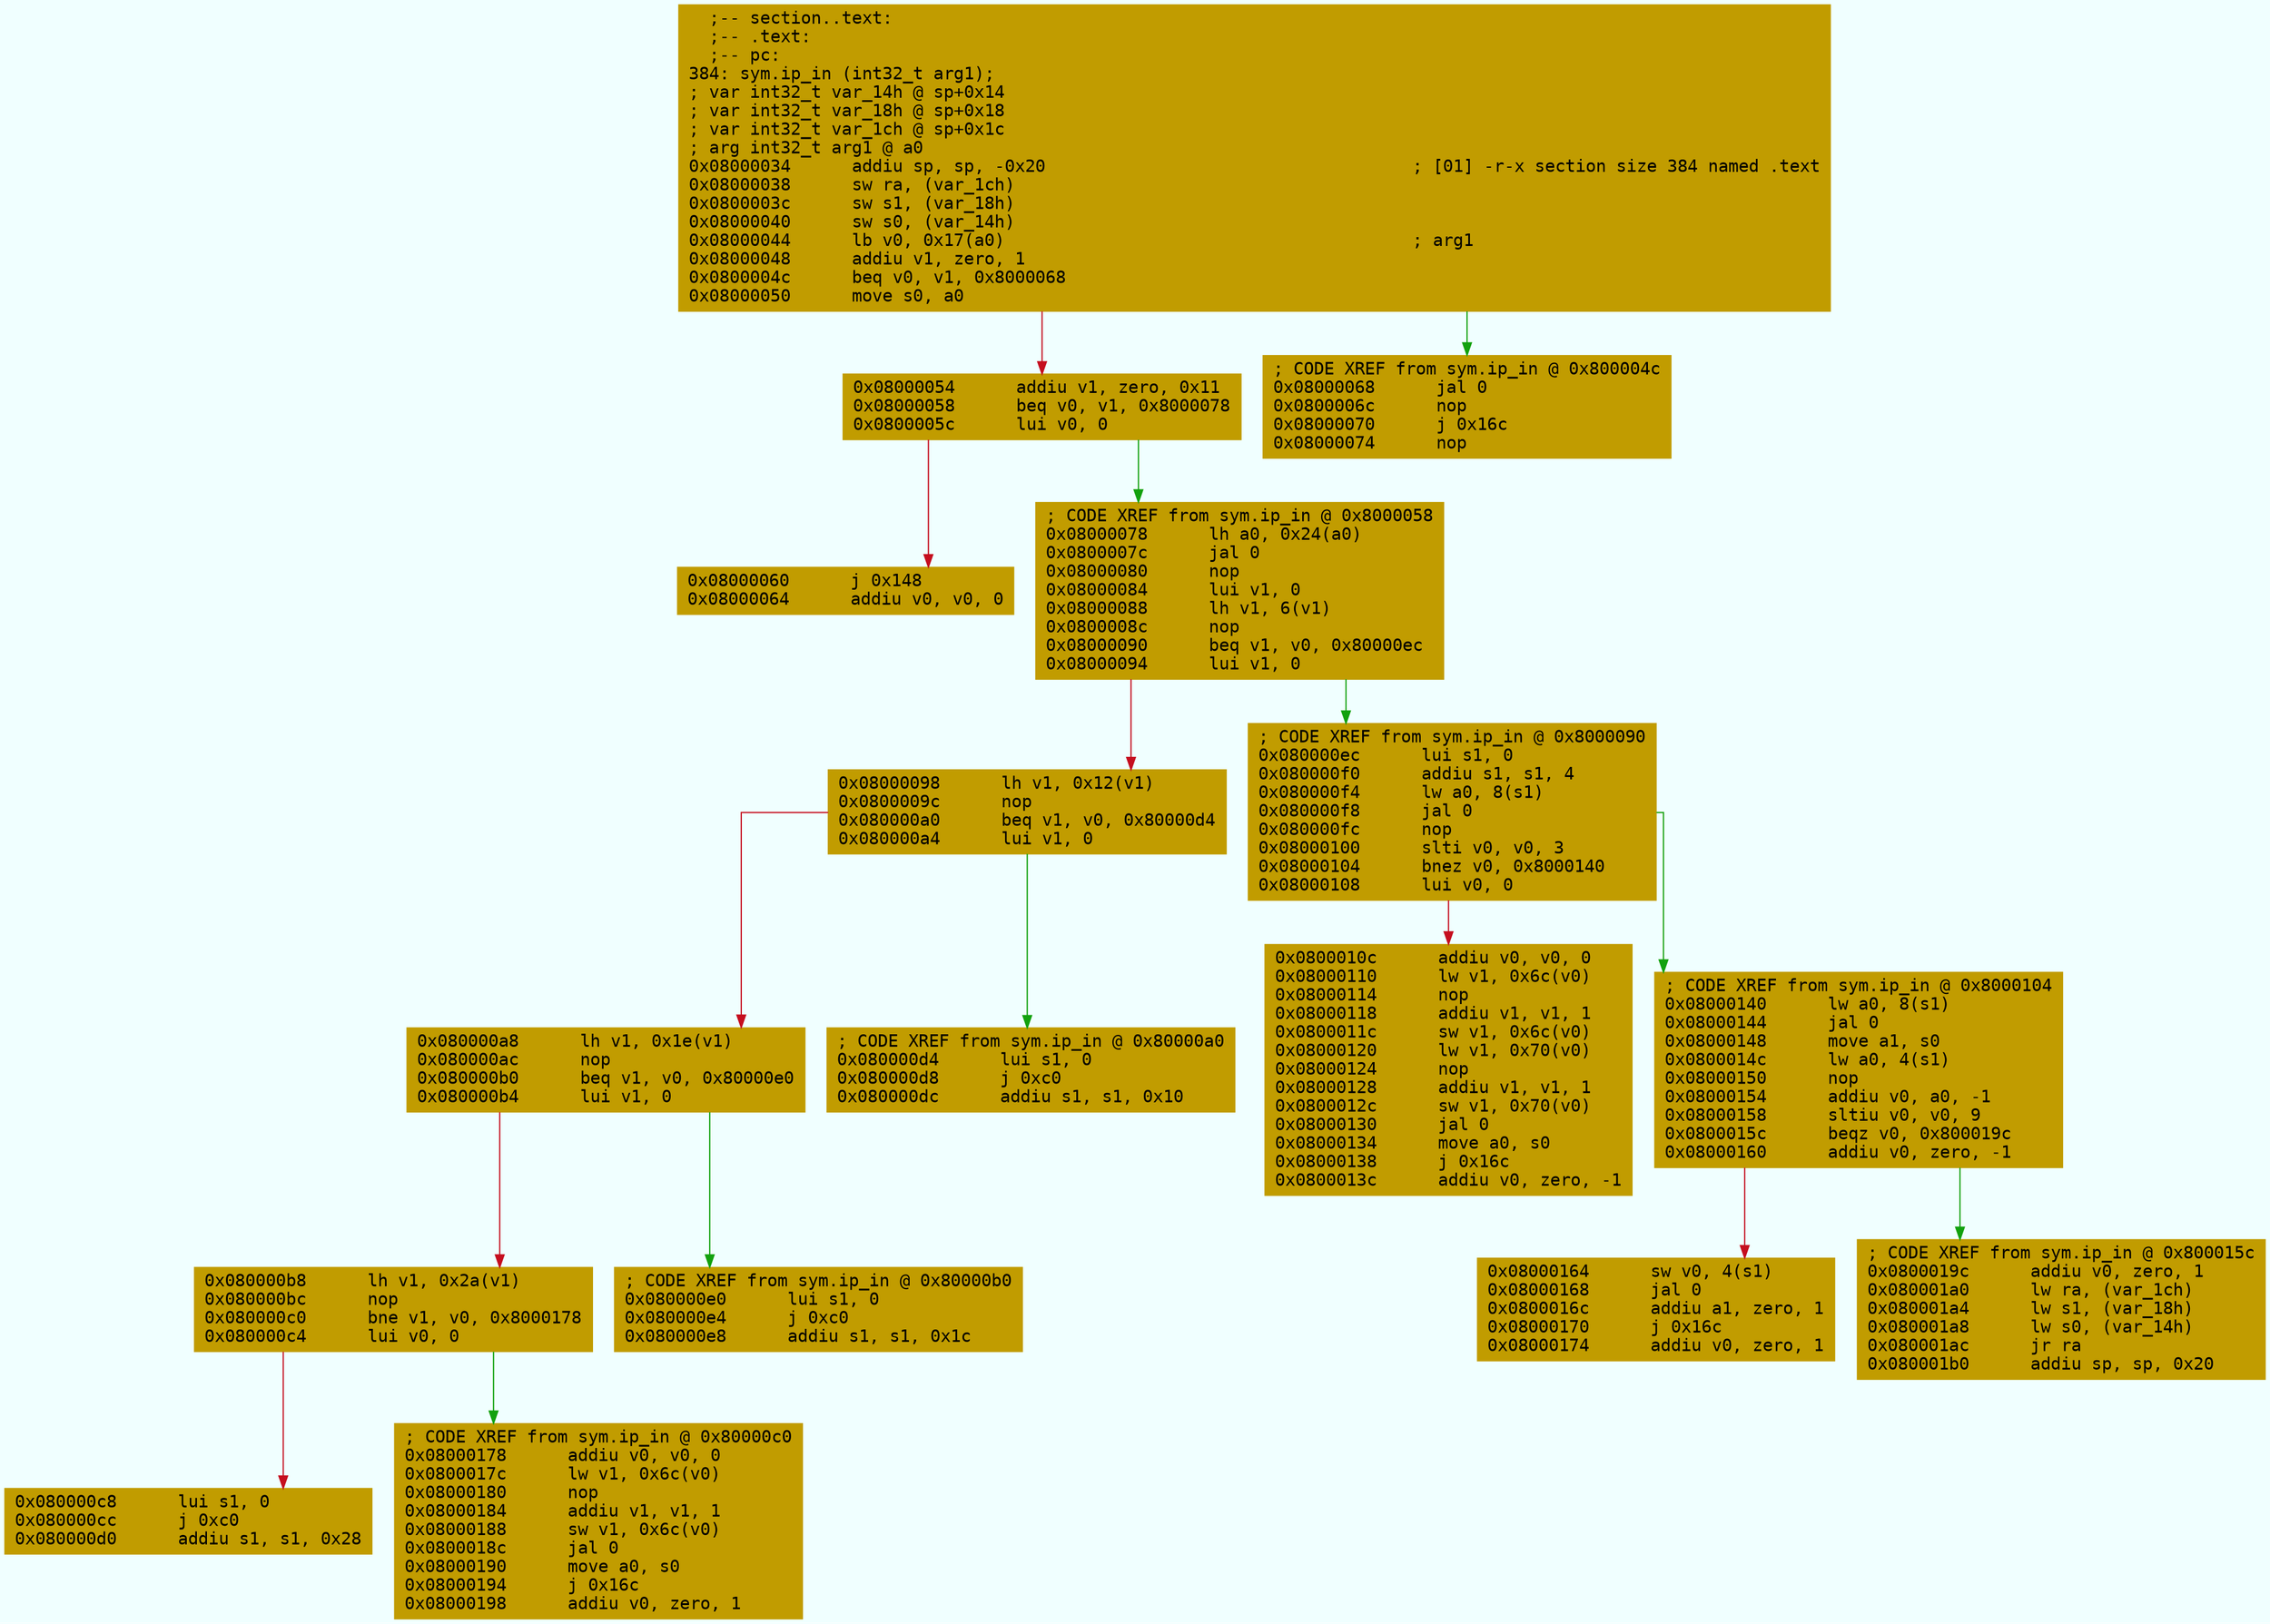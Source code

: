 digraph code {
	graph [bgcolor=azure fontsize=8 fontname="Courier" splines="ortho"];
	node [fillcolor=gray style=filled shape=box];
	edge [arrowhead="normal"];
	"0x08000034" [URL="sym.ip_in/0x08000034", fillcolor="#c19c00",color="#c19c00", fontname="Courier",label="  ;-- section..text:\l  ;-- .text:\l  ;-- pc:\l384: sym.ip_in (int32_t arg1);\l; var int32_t var_14h @ sp+0x14\l; var int32_t var_18h @ sp+0x18\l; var int32_t var_1ch @ sp+0x1c\l; arg int32_t arg1 @ a0\l0x08000034      addiu sp, sp, -0x20                                    ; [01] -r-x section size 384 named .text\l0x08000038      sw ra, (var_1ch)\l0x0800003c      sw s1, (var_18h)\l0x08000040      sw s0, (var_14h)\l0x08000044      lb v0, 0x17(a0)                                        ; arg1\l0x08000048      addiu v1, zero, 1\l0x0800004c      beq v0, v1, 0x8000068\l0x08000050      move s0, a0\l"]
	"0x08000054" [URL="sym.ip_in/0x08000054", fillcolor="#c19c00",color="#c19c00", fontname="Courier",label="0x08000054      addiu v1, zero, 0x11\l0x08000058      beq v0, v1, 0x8000078\l0x0800005c      lui v0, 0\l"]
	"0x08000060" [URL="sym.ip_in/0x08000060", fillcolor="#c19c00",color="#c19c00", fontname="Courier",label="0x08000060      j 0x148\l0x08000064      addiu v0, v0, 0\l"]
	"0x08000068" [URL="sym.ip_in/0x08000068", fillcolor="#c19c00",color="#c19c00", fontname="Courier",label="; CODE XREF from sym.ip_in @ 0x800004c\l0x08000068      jal 0\l0x0800006c      nop\l0x08000070      j 0x16c\l0x08000074      nop\l"]
	"0x08000078" [URL="sym.ip_in/0x08000078", fillcolor="#c19c00",color="#c19c00", fontname="Courier",label="; CODE XREF from sym.ip_in @ 0x8000058\l0x08000078      lh a0, 0x24(a0)\l0x0800007c      jal 0\l0x08000080      nop\l0x08000084      lui v1, 0\l0x08000088      lh v1, 6(v1)\l0x0800008c      nop\l0x08000090      beq v1, v0, 0x80000ec\l0x08000094      lui v1, 0\l"]
	"0x08000098" [URL="sym.ip_in/0x08000098", fillcolor="#c19c00",color="#c19c00", fontname="Courier",label="0x08000098      lh v1, 0x12(v1)\l0x0800009c      nop\l0x080000a0      beq v1, v0, 0x80000d4\l0x080000a4      lui v1, 0\l"]
	"0x080000a8" [URL="sym.ip_in/0x080000a8", fillcolor="#c19c00",color="#c19c00", fontname="Courier",label="0x080000a8      lh v1, 0x1e(v1)\l0x080000ac      nop\l0x080000b0      beq v1, v0, 0x80000e0\l0x080000b4      lui v1, 0\l"]
	"0x080000b8" [URL="sym.ip_in/0x080000b8", fillcolor="#c19c00",color="#c19c00", fontname="Courier",label="0x080000b8      lh v1, 0x2a(v1)\l0x080000bc      nop\l0x080000c0      bne v1, v0, 0x8000178\l0x080000c4      lui v0, 0\l"]
	"0x080000c8" [URL="sym.ip_in/0x080000c8", fillcolor="#c19c00",color="#c19c00", fontname="Courier",label="0x080000c8      lui s1, 0\l0x080000cc      j 0xc0\l0x080000d0      addiu s1, s1, 0x28\l"]
	"0x080000d4" [URL="sym.ip_in/0x080000d4", fillcolor="#c19c00",color="#c19c00", fontname="Courier",label="; CODE XREF from sym.ip_in @ 0x80000a0\l0x080000d4      lui s1, 0\l0x080000d8      j 0xc0\l0x080000dc      addiu s1, s1, 0x10\l"]
	"0x080000e0" [URL="sym.ip_in/0x080000e0", fillcolor="#c19c00",color="#c19c00", fontname="Courier",label="; CODE XREF from sym.ip_in @ 0x80000b0\l0x080000e0      lui s1, 0\l0x080000e4      j 0xc0\l0x080000e8      addiu s1, s1, 0x1c\l"]
	"0x080000ec" [URL="sym.ip_in/0x080000ec", fillcolor="#c19c00",color="#c19c00", fontname="Courier",label="; CODE XREF from sym.ip_in @ 0x8000090\l0x080000ec      lui s1, 0\l0x080000f0      addiu s1, s1, 4\l0x080000f4      lw a0, 8(s1)\l0x080000f8      jal 0\l0x080000fc      nop\l0x08000100      slti v0, v0, 3\l0x08000104      bnez v0, 0x8000140\l0x08000108      lui v0, 0\l"]
	"0x0800010c" [URL="sym.ip_in/0x0800010c", fillcolor="#c19c00",color="#c19c00", fontname="Courier",label="0x0800010c      addiu v0, v0, 0\l0x08000110      lw v1, 0x6c(v0)\l0x08000114      nop\l0x08000118      addiu v1, v1, 1\l0x0800011c      sw v1, 0x6c(v0)\l0x08000120      lw v1, 0x70(v0)\l0x08000124      nop\l0x08000128      addiu v1, v1, 1\l0x0800012c      sw v1, 0x70(v0)\l0x08000130      jal 0\l0x08000134      move a0, s0\l0x08000138      j 0x16c\l0x0800013c      addiu v0, zero, -1\l"]
	"0x08000140" [URL="sym.ip_in/0x08000140", fillcolor="#c19c00",color="#c19c00", fontname="Courier",label="; CODE XREF from sym.ip_in @ 0x8000104\l0x08000140      lw a0, 8(s1)\l0x08000144      jal 0\l0x08000148      move a1, s0\l0x0800014c      lw a0, 4(s1)\l0x08000150      nop\l0x08000154      addiu v0, a0, -1\l0x08000158      sltiu v0, v0, 9\l0x0800015c      beqz v0, 0x800019c\l0x08000160      addiu v0, zero, -1\l"]
	"0x08000164" [URL="sym.ip_in/0x08000164", fillcolor="#c19c00",color="#c19c00", fontname="Courier",label="0x08000164      sw v0, 4(s1)\l0x08000168      jal 0\l0x0800016c      addiu a1, zero, 1\l0x08000170      j 0x16c\l0x08000174      addiu v0, zero, 1\l"]
	"0x08000178" [URL="sym.ip_in/0x08000178", fillcolor="#c19c00",color="#c19c00", fontname="Courier",label="; CODE XREF from sym.ip_in @ 0x80000c0\l0x08000178      addiu v0, v0, 0\l0x0800017c      lw v1, 0x6c(v0)\l0x08000180      nop\l0x08000184      addiu v1, v1, 1\l0x08000188      sw v1, 0x6c(v0)\l0x0800018c      jal 0\l0x08000190      move a0, s0\l0x08000194      j 0x16c\l0x08000198      addiu v0, zero, 1\l"]
	"0x0800019c" [URL="sym.ip_in/0x0800019c", fillcolor="#c19c00",color="#c19c00", fontname="Courier",label="; CODE XREF from sym.ip_in @ 0x800015c\l0x0800019c      addiu v0, zero, 1\l0x080001a0      lw ra, (var_1ch)\l0x080001a4      lw s1, (var_18h)\l0x080001a8      lw s0, (var_14h)\l0x080001ac      jr ra\l0x080001b0      addiu sp, sp, 0x20\l"]
        "0x08000034" -> "0x08000068" [color="#13a10e"];
        "0x08000034" -> "0x08000054" [color="#c50f1f"];
        "0x08000054" -> "0x08000078" [color="#13a10e"];
        "0x08000054" -> "0x08000060" [color="#c50f1f"];
        "0x08000078" -> "0x080000ec" [color="#13a10e"];
        "0x08000078" -> "0x08000098" [color="#c50f1f"];
        "0x08000098" -> "0x080000d4" [color="#13a10e"];
        "0x08000098" -> "0x080000a8" [color="#c50f1f"];
        "0x080000a8" -> "0x080000e0" [color="#13a10e"];
        "0x080000a8" -> "0x080000b8" [color="#c50f1f"];
        "0x080000b8" -> "0x08000178" [color="#13a10e"];
        "0x080000b8" -> "0x080000c8" [color="#c50f1f"];
        "0x080000ec" -> "0x08000140" [color="#13a10e"];
        "0x080000ec" -> "0x0800010c" [color="#c50f1f"];
        "0x08000140" -> "0x0800019c" [color="#13a10e"];
        "0x08000140" -> "0x08000164" [color="#c50f1f"];
}
